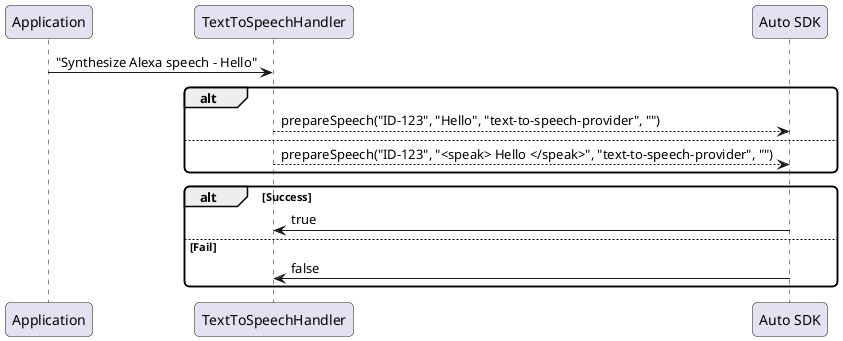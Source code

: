 @startuml
skinparam roundcorner 10
participant Application 
participant TextToSpeechHandler 
participant "Auto SDK"
Application->TextToSpeechHandler: "Synthesize Alexa speech - Hello"

alt
	TextToSpeechHandler-->"Auto SDK" : prepareSpeech("ID-123", "Hello", "text-to-speech-provider", "")
else
	TextToSpeechHandler-->"Auto SDK" : prepareSpeech("ID-123", "<speak> Hello </speak>", "text-to-speech-provider", "")	
end

alt Success
    "Auto SDK"->TextToSpeechHandler: true
else Fail
    "Auto SDK"->TextToSpeechHandler: false
end
@enduml